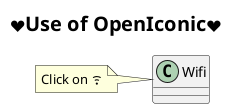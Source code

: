 @startuml OpenIconic Example
/'
http://plantuml.com/guide
16. Creole -> 16.10. OpenIconic
'/
' You can use the following syntax: <&ICON_NAME>
title: <size:20><&heart>Use of OpenIconic<&heart></size>
class Wifi
note left
	Click on <&wifi>
end note
@enduml